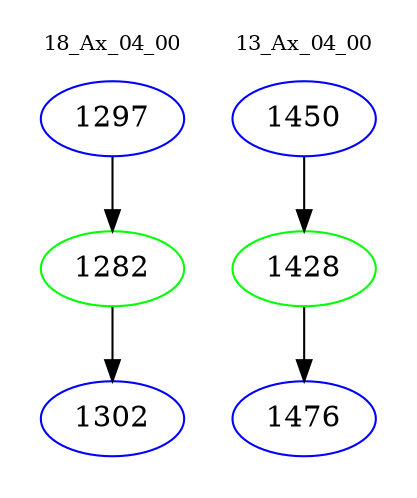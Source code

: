 digraph{
subgraph cluster_0 {
color = white
label = "18_Ax_04_00";
fontsize=10;
T0_1297 [label="1297", color="blue"]
T0_1297 -> T0_1282 [color="black"]
T0_1282 [label="1282", color="green"]
T0_1282 -> T0_1302 [color="black"]
T0_1302 [label="1302", color="blue"]
}
subgraph cluster_1 {
color = white
label = "13_Ax_04_00";
fontsize=10;
T1_1450 [label="1450", color="blue"]
T1_1450 -> T1_1428 [color="black"]
T1_1428 [label="1428", color="green"]
T1_1428 -> T1_1476 [color="black"]
T1_1476 [label="1476", color="blue"]
}
}
